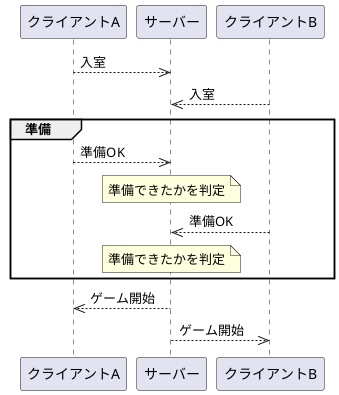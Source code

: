 @startuml
'https://plantuml.com/sequence-diagram
/'入室からゲーム開始までの流れ'/

participant クライアントA
participant サーバー
participant クライアントB

クライアントA-->>サーバー:入室
クライアントB-->>サーバー:入室

group 準備
クライアントA-->>サーバー:準備OK
note over サーバー:準備できたかを判定
クライアントB-->>サーバー:準備OK
note over サーバー:準備できたかを判定
end group

サーバー-->>クライアントA:ゲーム開始
サーバー-->>クライアントB:ゲーム開始
@enduml